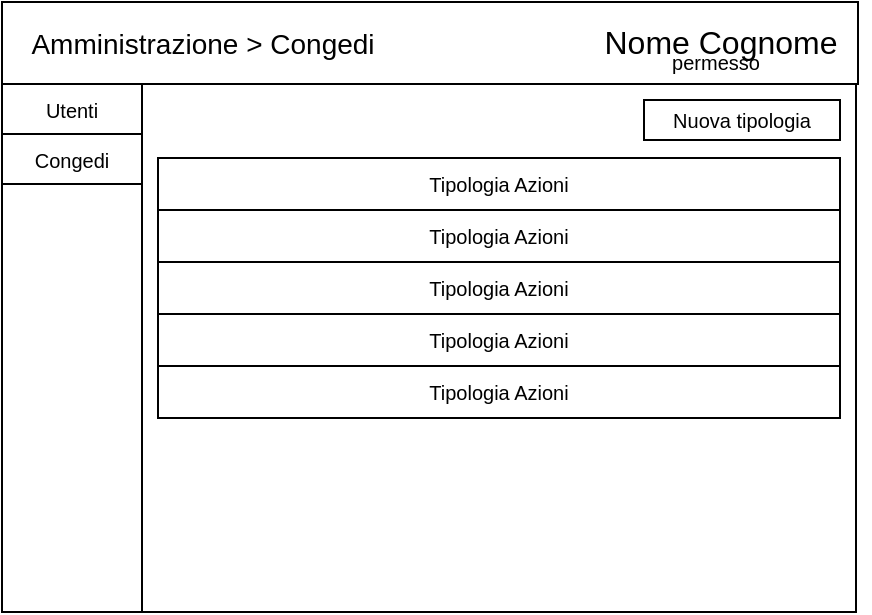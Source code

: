 <mxfile version="12.5.8" type="device"><diagram id="__S2zLAa9kqTNgui8vV7" name="Page-1"><mxGraphModel dx="652" dy="396" grid="0" gridSize="10" guides="1" tooltips="1" connect="1" arrows="1" fold="1" page="1" pageScale="1" pageWidth="827" pageHeight="1169" math="0" shadow="0"><root><mxCell id="0"/><mxCell id="1" parent="0"/><mxCell id="6qfdnZueFT9kgqKLUMwz-1" value="" style="rounded=0;whiteSpace=wrap;html=1;" vertex="1" parent="1"><mxGeometry x="10" y="10" width="427" height="305" as="geometry"/></mxCell><mxCell id="6qfdnZueFT9kgqKLUMwz-11" value="" style="rounded=0;whiteSpace=wrap;html=1;fontSize=10;" vertex="1" parent="1"><mxGeometry x="10" y="10" width="428" height="41" as="geometry"/></mxCell><mxCell id="6qfdnZueFT9kgqKLUMwz-2" value="Nome Cognome" style="text;html=1;strokeColor=none;fillColor=none;align=center;verticalAlign=middle;whiteSpace=wrap;rounded=0;fontSize=16;" vertex="1" parent="1"><mxGeometry x="295" y="10" width="149" height="40" as="geometry"/></mxCell><mxCell id="6qfdnZueFT9kgqKLUMwz-7" value="permesso" style="text;html=1;strokeColor=none;fillColor=none;align=center;verticalAlign=middle;whiteSpace=wrap;rounded=0;fontSize=10;" vertex="1" parent="1"><mxGeometry x="347" y="30" width="40" height="20" as="geometry"/></mxCell><mxCell id="6qfdnZueFT9kgqKLUMwz-10" value="" style="rounded=0;whiteSpace=wrap;html=1;fontSize=10;" vertex="1" parent="1"><mxGeometry x="10" y="51" width="70" height="264" as="geometry"/></mxCell><mxCell id="6qfdnZueFT9kgqKLUMwz-12" value="&lt;font style=&quot;font-size: 14px&quot;&gt;Amministrazione &amp;gt; Congedi&lt;/font&gt;" style="text;html=1;strokeColor=none;fillColor=none;align=center;verticalAlign=middle;whiteSpace=wrap;rounded=0;fontSize=10;" vertex="1" parent="1"><mxGeometry x="13" y="20.5" width="195" height="20" as="geometry"/></mxCell><mxCell id="6qfdnZueFT9kgqKLUMwz-16" value="Utenti" style="rounded=0;whiteSpace=wrap;html=1;fontSize=10;" vertex="1" parent="1"><mxGeometry x="10" y="51" width="70" height="25" as="geometry"/></mxCell><mxCell id="6qfdnZueFT9kgqKLUMwz-114" value="Congedi" style="rounded=0;whiteSpace=wrap;html=1;fontSize=10;" vertex="1" parent="1"><mxGeometry x="10" y="76" width="70" height="25" as="geometry"/></mxCell><mxCell id="6qfdnZueFT9kgqKLUMwz-115" value="Tipologia Azioni" style="rounded=0;whiteSpace=wrap;html=1;fontSize=10;" vertex="1" parent="1"><mxGeometry x="88" y="88" width="341" height="26" as="geometry"/></mxCell><mxCell id="6qfdnZueFT9kgqKLUMwz-119" value="Nuova tipologia" style="rounded=0;whiteSpace=wrap;html=1;fontSize=10;" vertex="1" parent="1"><mxGeometry x="331" y="59" width="98" height="20" as="geometry"/></mxCell><mxCell id="6qfdnZueFT9kgqKLUMwz-123" value="Tipologia Azioni" style="rounded=0;whiteSpace=wrap;html=1;fontSize=10;" vertex="1" parent="1"><mxGeometry x="88" y="114" width="341" height="26" as="geometry"/></mxCell><mxCell id="6qfdnZueFT9kgqKLUMwz-124" value="Tipologia Azioni" style="rounded=0;whiteSpace=wrap;html=1;fontSize=10;" vertex="1" parent="1"><mxGeometry x="88" y="140" width="341" height="26" as="geometry"/></mxCell><mxCell id="6qfdnZueFT9kgqKLUMwz-125" value="Tipologia Azioni" style="rounded=0;whiteSpace=wrap;html=1;fontSize=10;" vertex="1" parent="1"><mxGeometry x="88" y="166" width="341" height="26" as="geometry"/></mxCell><mxCell id="6qfdnZueFT9kgqKLUMwz-126" value="Tipologia Azioni" style="rounded=0;whiteSpace=wrap;html=1;fontSize=10;" vertex="1" parent="1"><mxGeometry x="88" y="192" width="341" height="26" as="geometry"/></mxCell></root></mxGraphModel></diagram></mxfile>